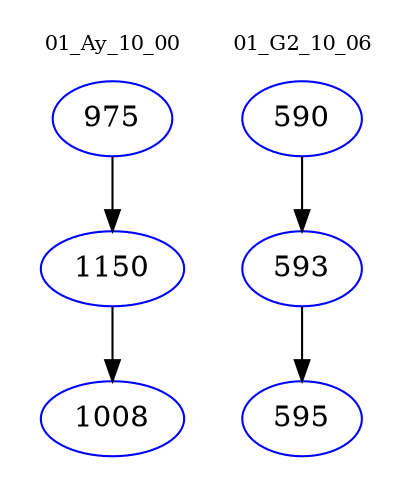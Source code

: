 digraph{
subgraph cluster_0 {
color = white
label = "01_Ay_10_00";
fontsize=10;
T0_975 [label="975", color="blue"]
T0_975 -> T0_1150 [color="black"]
T0_1150 [label="1150", color="blue"]
T0_1150 -> T0_1008 [color="black"]
T0_1008 [label="1008", color="blue"]
}
subgraph cluster_1 {
color = white
label = "01_G2_10_06";
fontsize=10;
T1_590 [label="590", color="blue"]
T1_590 -> T1_593 [color="black"]
T1_593 [label="593", color="blue"]
T1_593 -> T1_595 [color="black"]
T1_595 [label="595", color="blue"]
}
}
